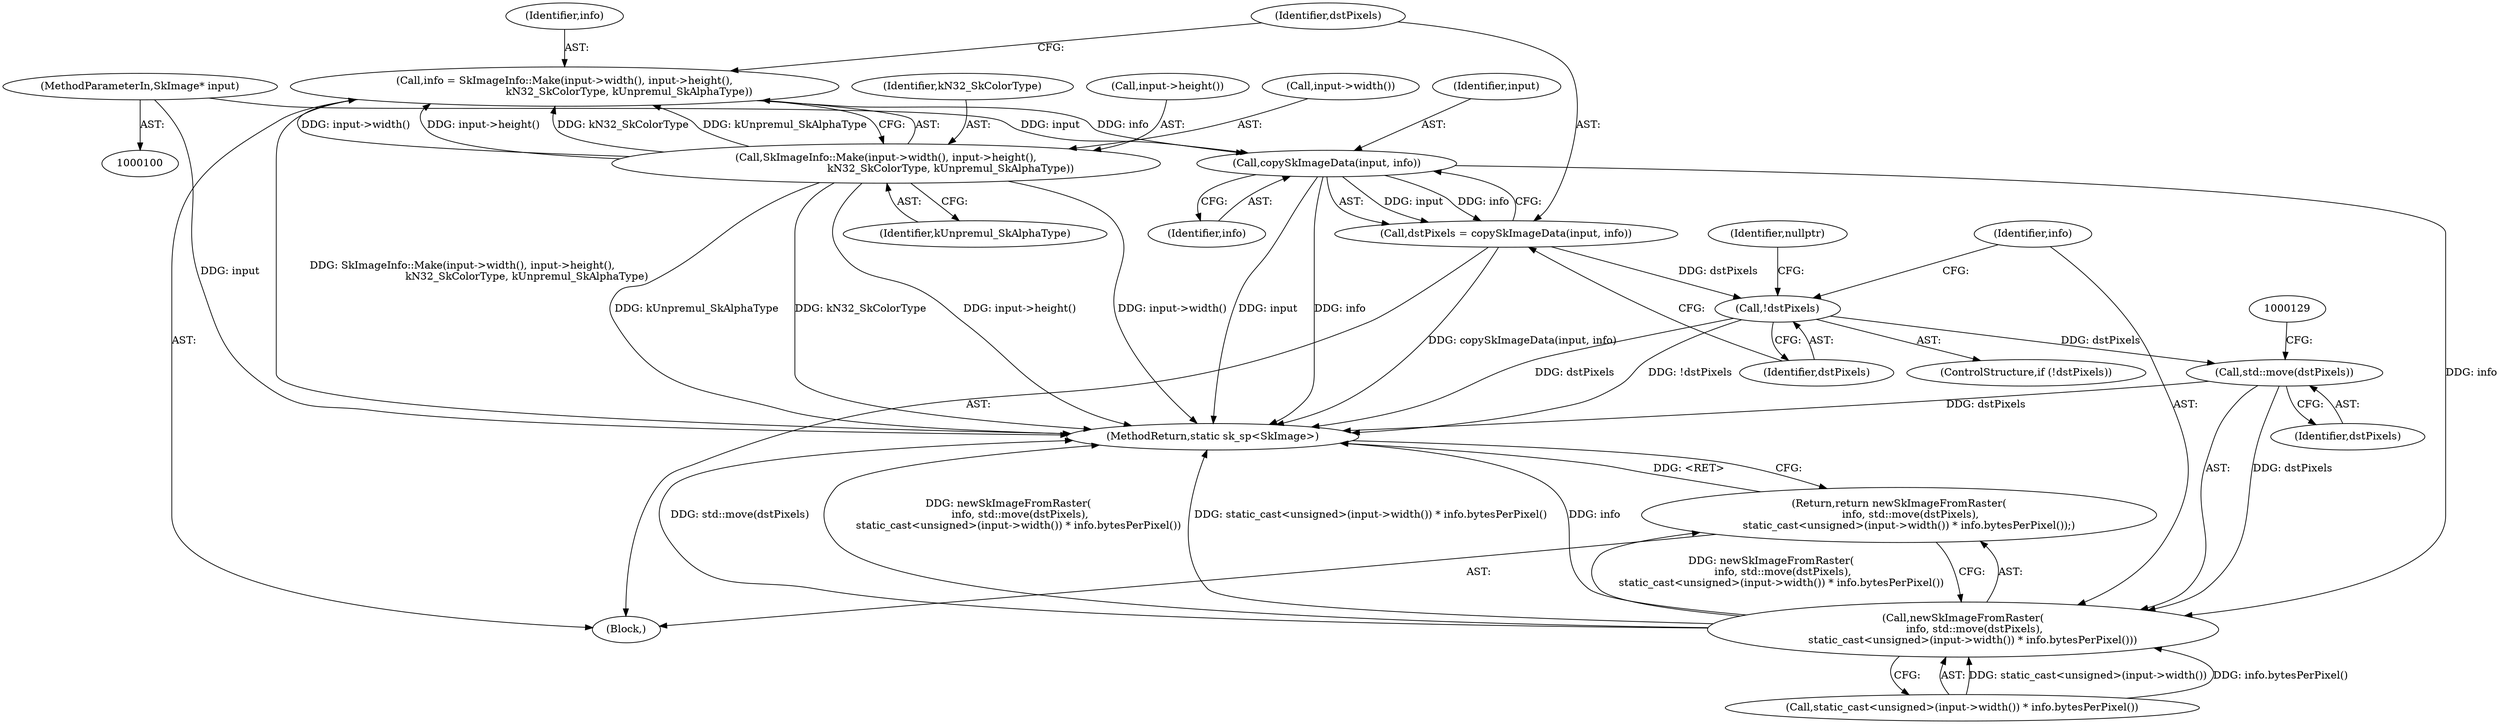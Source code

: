 digraph "0_Chrome_d59a4441697f6253e7dc3f7ae5caad6e5fd2c778_5@API" {
"1000114" [label="(Call,copySkImageData(input, info))"];
"1000101" [label="(MethodParameterIn,SkImage* input)"];
"1000104" [label="(Call,info = SkImageInfo::Make(input->width(), input->height(),\n                                       kN32_SkColorType, kUnpremul_SkAlphaType))"];
"1000106" [label="(Call,SkImageInfo::Make(input->width(), input->height(),\n                                       kN32_SkColorType, kUnpremul_SkAlphaType))"];
"1000112" [label="(Call,dstPixels = copySkImageData(input, info))"];
"1000118" [label="(Call,!dstPixels)"];
"1000125" [label="(Call,std::move(dstPixels))"];
"1000123" [label="(Call,newSkImageFromRaster(\n       info, std::move(dstPixels),\n      static_cast<unsigned>(input->width()) * info.bytesPerPixel()))"];
"1000122" [label="(Return,return newSkImageFromRaster(\n       info, std::move(dstPixels),\n      static_cast<unsigned>(input->width()) * info.bytesPerPixel());)"];
"1000116" [label="(Identifier,info)"];
"1000124" [label="(Identifier,info)"];
"1000114" [label="(Call,copySkImageData(input, info))"];
"1000118" [label="(Call,!dstPixels)"];
"1000123" [label="(Call,newSkImageFromRaster(\n       info, std::move(dstPixels),\n      static_cast<unsigned>(input->width()) * info.bytesPerPixel()))"];
"1000125" [label="(Call,std::move(dstPixels))"];
"1000115" [label="(Identifier,input)"];
"1000119" [label="(Identifier,dstPixels)"];
"1000105" [label="(Identifier,info)"];
"1000110" [label="(Identifier,kUnpremul_SkAlphaType)"];
"1000108" [label="(Call,input->height())"];
"1000127" [label="(Call,static_cast<unsigned>(input->width()) * info.bytesPerPixel())"];
"1000126" [label="(Identifier,dstPixels)"];
"1000117" [label="(ControlStructure,if (!dstPixels))"];
"1000107" [label="(Call,input->width())"];
"1000106" [label="(Call,SkImageInfo::Make(input->width(), input->height(),\n                                       kN32_SkColorType, kUnpremul_SkAlphaType))"];
"1000112" [label="(Call,dstPixels = copySkImageData(input, info))"];
"1000121" [label="(Identifier,nullptr)"];
"1000101" [label="(MethodParameterIn,SkImage* input)"];
"1000102" [label="(Block,)"];
"1000113" [label="(Identifier,dstPixels)"];
"1000109" [label="(Identifier,kN32_SkColorType)"];
"1000132" [label="(MethodReturn,static sk_sp<SkImage>)"];
"1000122" [label="(Return,return newSkImageFromRaster(\n       info, std::move(dstPixels),\n      static_cast<unsigned>(input->width()) * info.bytesPerPixel());)"];
"1000104" [label="(Call,info = SkImageInfo::Make(input->width(), input->height(),\n                                       kN32_SkColorType, kUnpremul_SkAlphaType))"];
"1000114" -> "1000112"  [label="AST: "];
"1000114" -> "1000116"  [label="CFG: "];
"1000115" -> "1000114"  [label="AST: "];
"1000116" -> "1000114"  [label="AST: "];
"1000112" -> "1000114"  [label="CFG: "];
"1000114" -> "1000132"  [label="DDG: input"];
"1000114" -> "1000132"  [label="DDG: info"];
"1000114" -> "1000112"  [label="DDG: input"];
"1000114" -> "1000112"  [label="DDG: info"];
"1000101" -> "1000114"  [label="DDG: input"];
"1000104" -> "1000114"  [label="DDG: info"];
"1000114" -> "1000123"  [label="DDG: info"];
"1000101" -> "1000100"  [label="AST: "];
"1000101" -> "1000132"  [label="DDG: input"];
"1000104" -> "1000102"  [label="AST: "];
"1000104" -> "1000106"  [label="CFG: "];
"1000105" -> "1000104"  [label="AST: "];
"1000106" -> "1000104"  [label="AST: "];
"1000113" -> "1000104"  [label="CFG: "];
"1000104" -> "1000132"  [label="DDG: SkImageInfo::Make(input->width(), input->height(),\n                                       kN32_SkColorType, kUnpremul_SkAlphaType)"];
"1000106" -> "1000104"  [label="DDG: input->width()"];
"1000106" -> "1000104"  [label="DDG: input->height()"];
"1000106" -> "1000104"  [label="DDG: kN32_SkColorType"];
"1000106" -> "1000104"  [label="DDG: kUnpremul_SkAlphaType"];
"1000106" -> "1000110"  [label="CFG: "];
"1000107" -> "1000106"  [label="AST: "];
"1000108" -> "1000106"  [label="AST: "];
"1000109" -> "1000106"  [label="AST: "];
"1000110" -> "1000106"  [label="AST: "];
"1000106" -> "1000132"  [label="DDG: input->height()"];
"1000106" -> "1000132"  [label="DDG: input->width()"];
"1000106" -> "1000132"  [label="DDG: kUnpremul_SkAlphaType"];
"1000106" -> "1000132"  [label="DDG: kN32_SkColorType"];
"1000112" -> "1000102"  [label="AST: "];
"1000113" -> "1000112"  [label="AST: "];
"1000119" -> "1000112"  [label="CFG: "];
"1000112" -> "1000132"  [label="DDG: copySkImageData(input, info)"];
"1000112" -> "1000118"  [label="DDG: dstPixels"];
"1000118" -> "1000117"  [label="AST: "];
"1000118" -> "1000119"  [label="CFG: "];
"1000119" -> "1000118"  [label="AST: "];
"1000121" -> "1000118"  [label="CFG: "];
"1000124" -> "1000118"  [label="CFG: "];
"1000118" -> "1000132"  [label="DDG: !dstPixels"];
"1000118" -> "1000132"  [label="DDG: dstPixels"];
"1000118" -> "1000125"  [label="DDG: dstPixels"];
"1000125" -> "1000123"  [label="AST: "];
"1000125" -> "1000126"  [label="CFG: "];
"1000126" -> "1000125"  [label="AST: "];
"1000129" -> "1000125"  [label="CFG: "];
"1000125" -> "1000132"  [label="DDG: dstPixels"];
"1000125" -> "1000123"  [label="DDG: dstPixels"];
"1000123" -> "1000122"  [label="AST: "];
"1000123" -> "1000127"  [label="CFG: "];
"1000124" -> "1000123"  [label="AST: "];
"1000127" -> "1000123"  [label="AST: "];
"1000122" -> "1000123"  [label="CFG: "];
"1000123" -> "1000132"  [label="DDG: std::move(dstPixels)"];
"1000123" -> "1000132"  [label="DDG: newSkImageFromRaster(\n       info, std::move(dstPixels),\n      static_cast<unsigned>(input->width()) * info.bytesPerPixel())"];
"1000123" -> "1000132"  [label="DDG: static_cast<unsigned>(input->width()) * info.bytesPerPixel()"];
"1000123" -> "1000132"  [label="DDG: info"];
"1000123" -> "1000122"  [label="DDG: newSkImageFromRaster(\n       info, std::move(dstPixels),\n      static_cast<unsigned>(input->width()) * info.bytesPerPixel())"];
"1000127" -> "1000123"  [label="DDG: static_cast<unsigned>(input->width())"];
"1000127" -> "1000123"  [label="DDG: info.bytesPerPixel()"];
"1000122" -> "1000102"  [label="AST: "];
"1000132" -> "1000122"  [label="CFG: "];
"1000122" -> "1000132"  [label="DDG: <RET>"];
}
